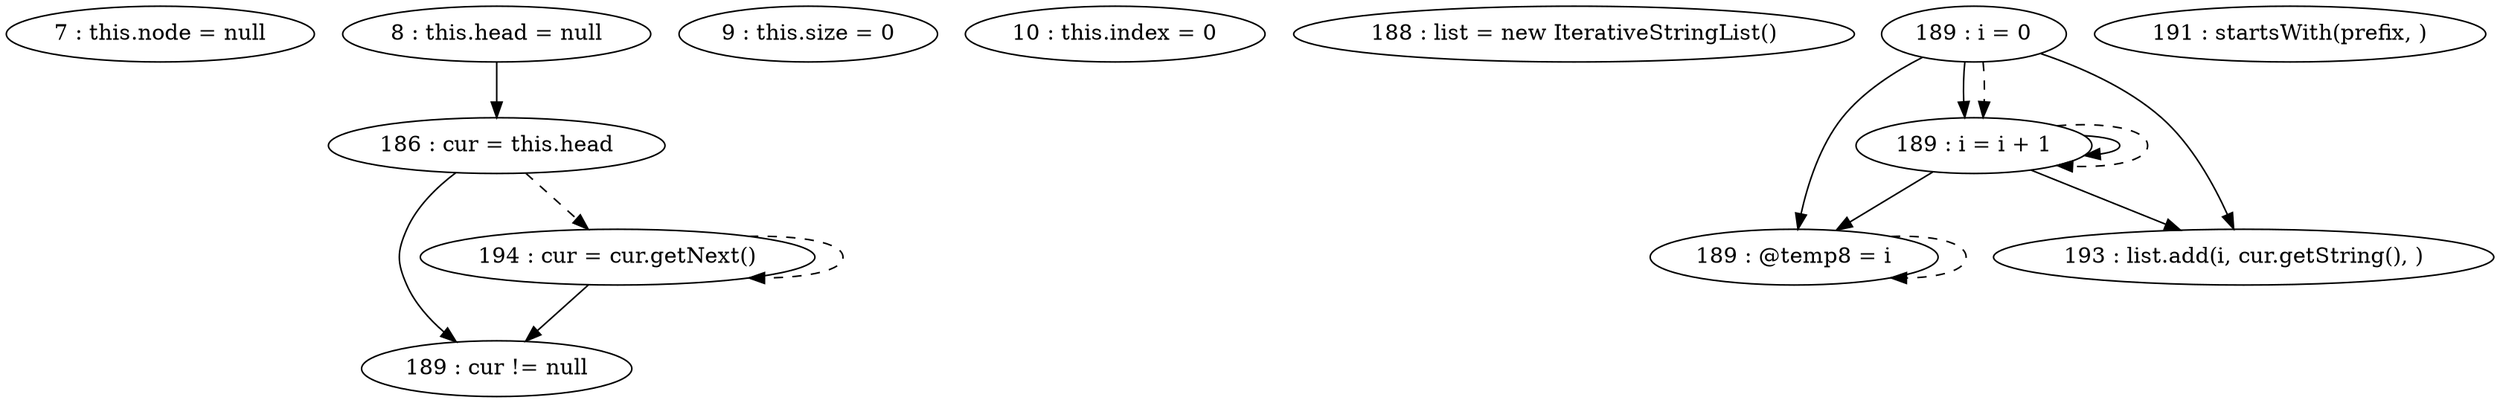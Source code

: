digraph G {
"7 : this.node = null"
"8 : this.head = null"
"8 : this.head = null" -> "186 : cur = this.head"
"9 : this.size = 0"
"10 : this.index = 0"
"186 : cur = this.head"
"186 : cur = this.head" -> "189 : cur != null"
"186 : cur = this.head" -> "194 : cur = cur.getNext()" [style=dashed]
"188 : list = new IterativeStringList()"
"189 : i = 0"
"189 : i = 0" -> "189 : i = i + 1"
"189 : i = 0" -> "189 : @temp8 = i"
"189 : i = 0" -> "193 : list.add(i, cur.getString(), )"
"189 : i = 0" -> "189 : i = i + 1" [style=dashed]
"189 : cur != null"
"191 : startsWith(prefix, )"
"193 : list.add(i, cur.getString(), )"
"194 : cur = cur.getNext()"
"194 : cur = cur.getNext()" -> "189 : cur != null"
"194 : cur = cur.getNext()" -> "194 : cur = cur.getNext()" [style=dashed]
"189 : @temp8 = i"
"189 : @temp8 = i" -> "189 : @temp8 = i" [style=dashed]
"189 : i = i + 1"
"189 : i = i + 1" -> "189 : i = i + 1"
"189 : i = i + 1" -> "189 : @temp8 = i"
"189 : i = i + 1" -> "193 : list.add(i, cur.getString(), )"
"189 : i = i + 1" -> "189 : i = i + 1" [style=dashed]
}
